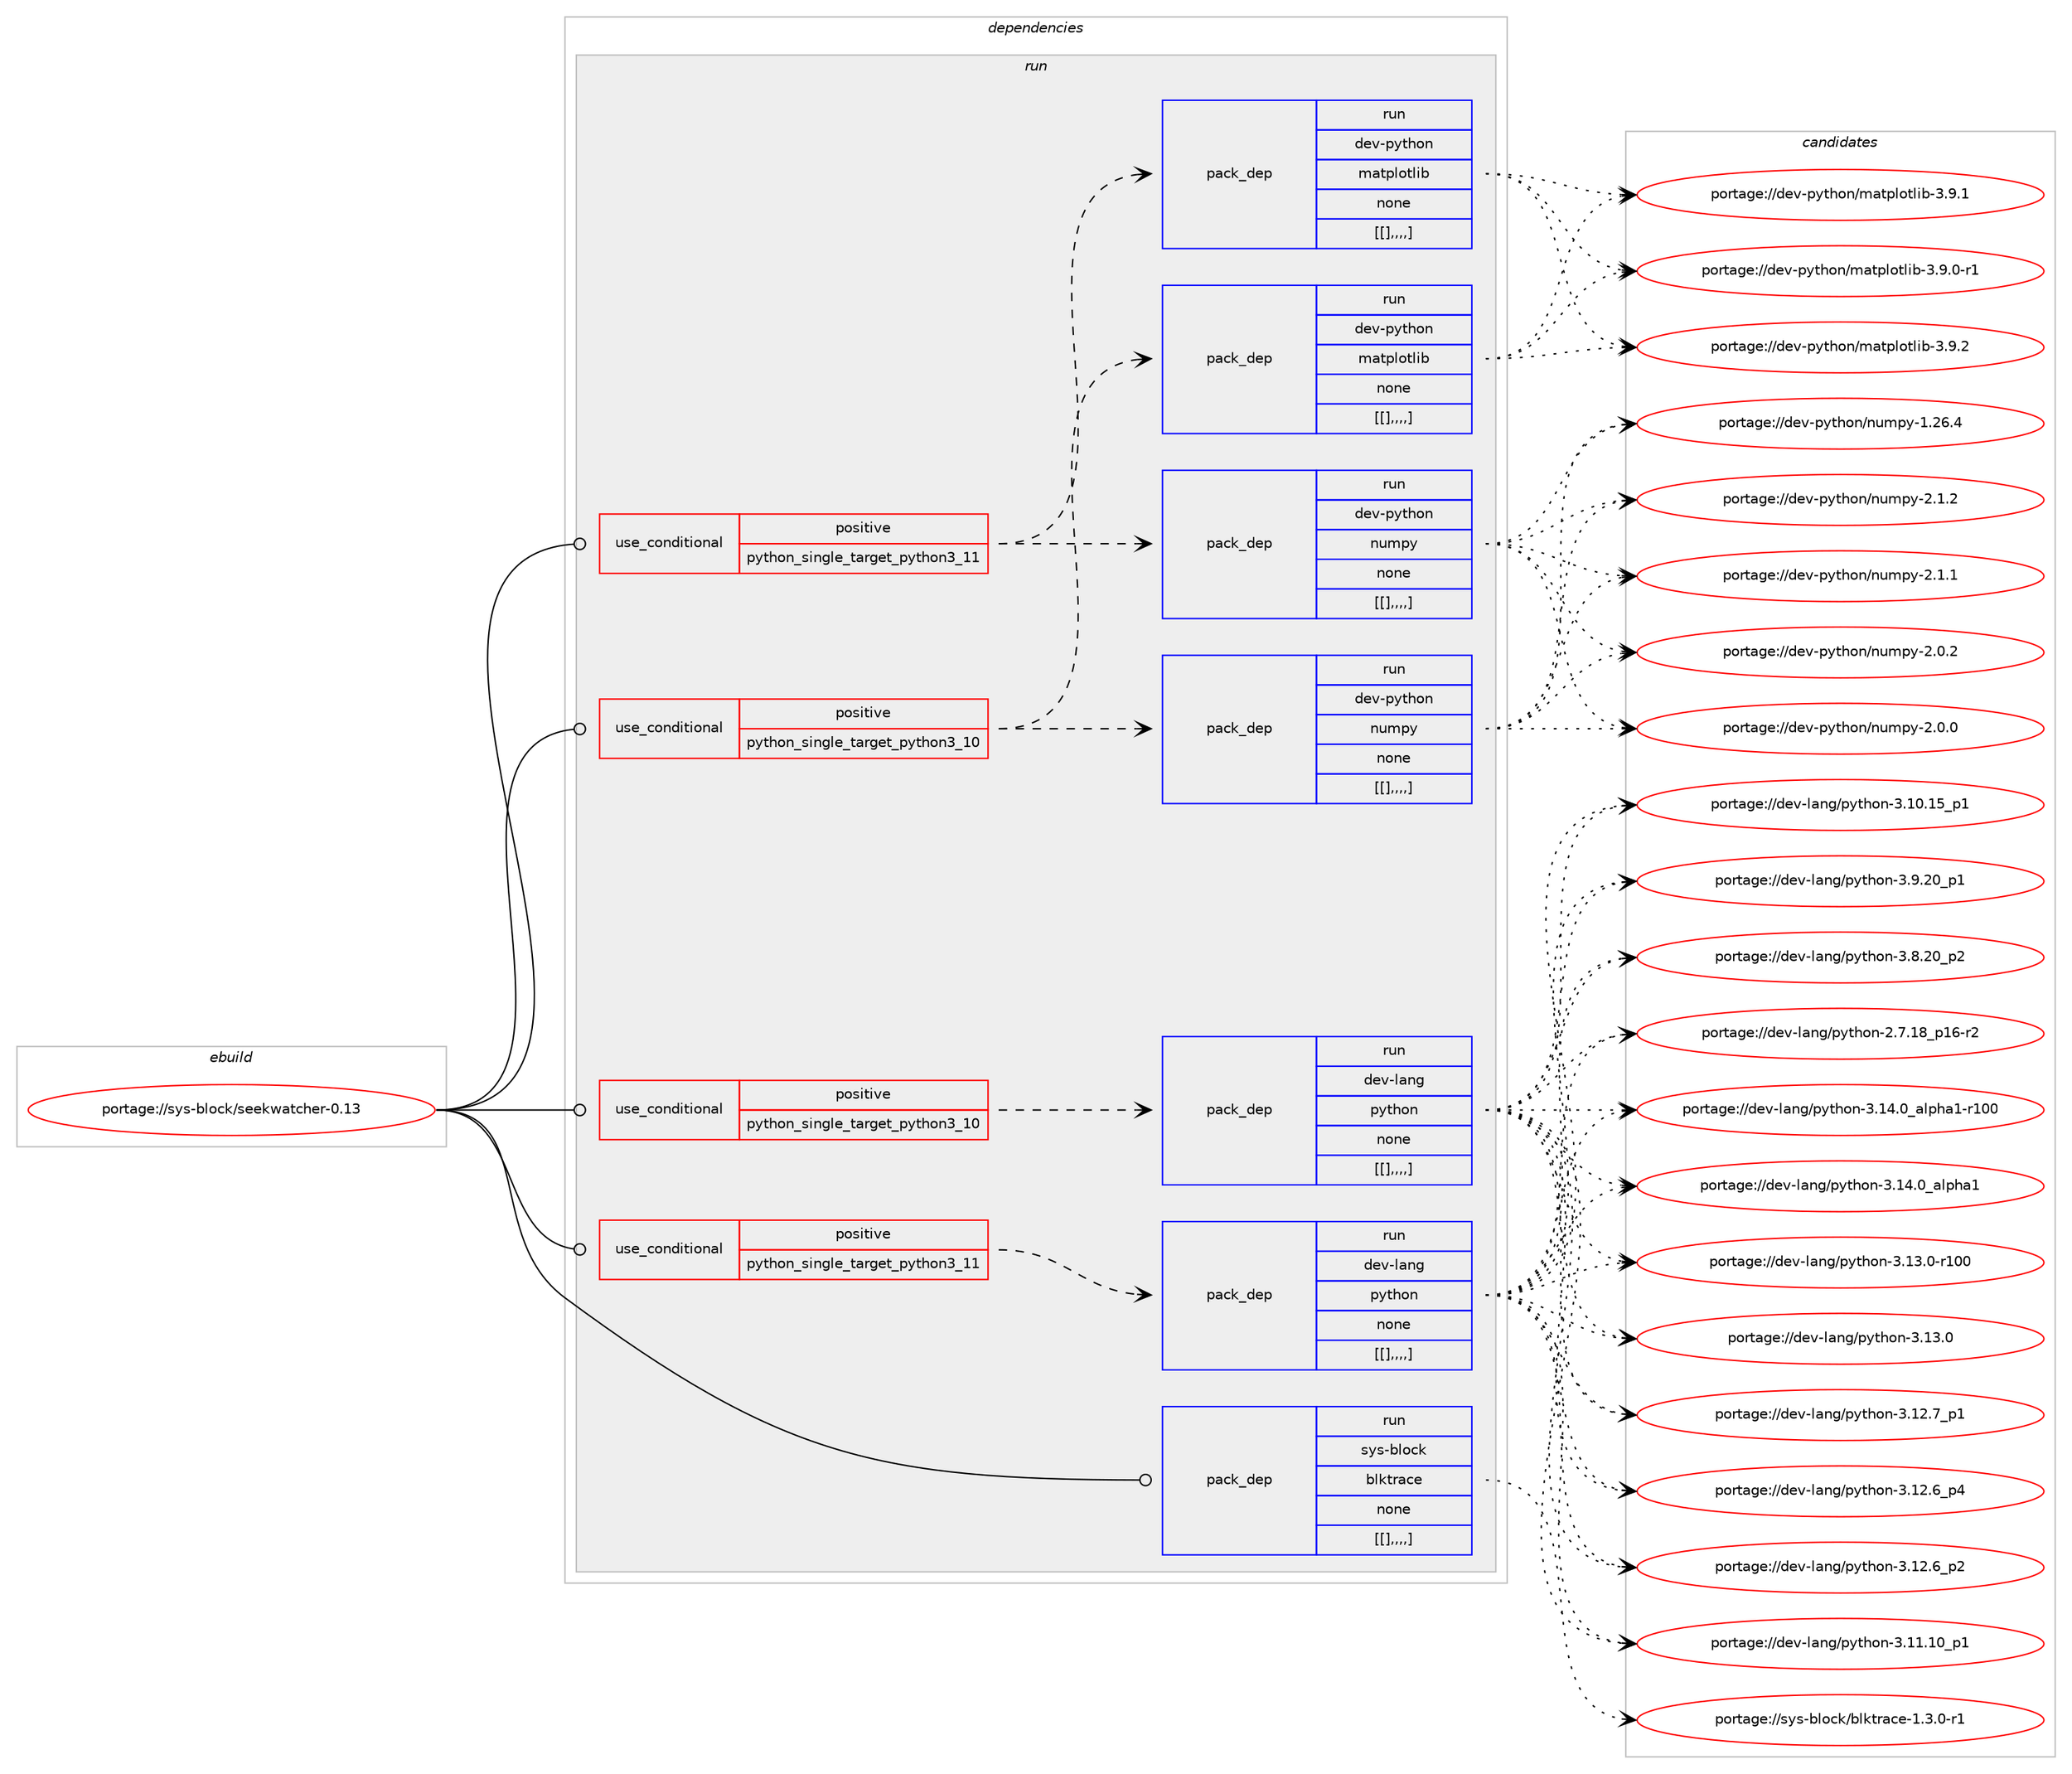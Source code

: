 digraph prolog {

# *************
# Graph options
# *************

newrank=true;
concentrate=true;
compound=true;
graph [rankdir=LR,fontname=Helvetica,fontsize=10,ranksep=1.5];#, ranksep=2.5, nodesep=0.2];
edge  [arrowhead=vee];
node  [fontname=Helvetica,fontsize=10];

# **********
# The ebuild
# **********

subgraph cluster_leftcol {
color=gray;
label=<<i>ebuild</i>>;
id [label="portage://sys-block/seekwatcher-0.13", color=red, width=4, href="../sys-block/seekwatcher-0.13.svg"];
}

# ****************
# The dependencies
# ****************

subgraph cluster_midcol {
color=gray;
label=<<i>dependencies</i>>;
subgraph cluster_compile {
fillcolor="#eeeeee";
style=filled;
label=<<i>compile</i>>;
}
subgraph cluster_compileandrun {
fillcolor="#eeeeee";
style=filled;
label=<<i>compile and run</i>>;
}
subgraph cluster_run {
fillcolor="#eeeeee";
style=filled;
label=<<i>run</i>>;
subgraph cond120243 {
dependency451197 [label=<<TABLE BORDER="0" CELLBORDER="1" CELLSPACING="0" CELLPADDING="4"><TR><TD ROWSPAN="3" CELLPADDING="10">use_conditional</TD></TR><TR><TD>positive</TD></TR><TR><TD>python_single_target_python3_10</TD></TR></TABLE>>, shape=none, color=red];
subgraph pack327762 {
dependency451239 [label=<<TABLE BORDER="0" CELLBORDER="1" CELLSPACING="0" CELLPADDING="4" WIDTH="220"><TR><TD ROWSPAN="6" CELLPADDING="30">pack_dep</TD></TR><TR><TD WIDTH="110">run</TD></TR><TR><TD>dev-lang</TD></TR><TR><TD>python</TD></TR><TR><TD>none</TD></TR><TR><TD>[[],,,,]</TD></TR></TABLE>>, shape=none, color=blue];
}
dependency451197:e -> dependency451239:w [weight=20,style="dashed",arrowhead="vee"];
}
id:e -> dependency451197:w [weight=20,style="solid",arrowhead="odot"];
subgraph cond120280 {
dependency451305 [label=<<TABLE BORDER="0" CELLBORDER="1" CELLSPACING="0" CELLPADDING="4"><TR><TD ROWSPAN="3" CELLPADDING="10">use_conditional</TD></TR><TR><TD>positive</TD></TR><TR><TD>python_single_target_python3_10</TD></TR></TABLE>>, shape=none, color=red];
subgraph pack327821 {
dependency451329 [label=<<TABLE BORDER="0" CELLBORDER="1" CELLSPACING="0" CELLPADDING="4" WIDTH="220"><TR><TD ROWSPAN="6" CELLPADDING="30">pack_dep</TD></TR><TR><TD WIDTH="110">run</TD></TR><TR><TD>dev-python</TD></TR><TR><TD>matplotlib</TD></TR><TR><TD>none</TD></TR><TR><TD>[[],,,,]</TD></TR></TABLE>>, shape=none, color=blue];
}
dependency451305:e -> dependency451329:w [weight=20,style="dashed",arrowhead="vee"];
subgraph pack327841 {
dependency451374 [label=<<TABLE BORDER="0" CELLBORDER="1" CELLSPACING="0" CELLPADDING="4" WIDTH="220"><TR><TD ROWSPAN="6" CELLPADDING="30">pack_dep</TD></TR><TR><TD WIDTH="110">run</TD></TR><TR><TD>dev-python</TD></TR><TR><TD>numpy</TD></TR><TR><TD>none</TD></TR><TR><TD>[[],,,,]</TD></TR></TABLE>>, shape=none, color=blue];
}
dependency451305:e -> dependency451374:w [weight=20,style="dashed",arrowhead="vee"];
}
id:e -> dependency451305:w [weight=20,style="solid",arrowhead="odot"];
subgraph cond120312 {
dependency451402 [label=<<TABLE BORDER="0" CELLBORDER="1" CELLSPACING="0" CELLPADDING="4"><TR><TD ROWSPAN="3" CELLPADDING="10">use_conditional</TD></TR><TR><TD>positive</TD></TR><TR><TD>python_single_target_python3_11</TD></TR></TABLE>>, shape=none, color=red];
subgraph pack327906 {
dependency451526 [label=<<TABLE BORDER="0" CELLBORDER="1" CELLSPACING="0" CELLPADDING="4" WIDTH="220"><TR><TD ROWSPAN="6" CELLPADDING="30">pack_dep</TD></TR><TR><TD WIDTH="110">run</TD></TR><TR><TD>dev-lang</TD></TR><TR><TD>python</TD></TR><TR><TD>none</TD></TR><TR><TD>[[],,,,]</TD></TR></TABLE>>, shape=none, color=blue];
}
dependency451402:e -> dependency451526:w [weight=20,style="dashed",arrowhead="vee"];
}
id:e -> dependency451402:w [weight=20,style="solid",arrowhead="odot"];
subgraph cond120359 {
dependency451551 [label=<<TABLE BORDER="0" CELLBORDER="1" CELLSPACING="0" CELLPADDING="4"><TR><TD ROWSPAN="3" CELLPADDING="10">use_conditional</TD></TR><TR><TD>positive</TD></TR><TR><TD>python_single_target_python3_11</TD></TR></TABLE>>, shape=none, color=red];
subgraph pack328008 {
dependency451589 [label=<<TABLE BORDER="0" CELLBORDER="1" CELLSPACING="0" CELLPADDING="4" WIDTH="220"><TR><TD ROWSPAN="6" CELLPADDING="30">pack_dep</TD></TR><TR><TD WIDTH="110">run</TD></TR><TR><TD>dev-python</TD></TR><TR><TD>matplotlib</TD></TR><TR><TD>none</TD></TR><TR><TD>[[],,,,]</TD></TR></TABLE>>, shape=none, color=blue];
}
dependency451551:e -> dependency451589:w [weight=20,style="dashed",arrowhead="vee"];
subgraph pack328031 {
dependency451612 [label=<<TABLE BORDER="0" CELLBORDER="1" CELLSPACING="0" CELLPADDING="4" WIDTH="220"><TR><TD ROWSPAN="6" CELLPADDING="30">pack_dep</TD></TR><TR><TD WIDTH="110">run</TD></TR><TR><TD>dev-python</TD></TR><TR><TD>numpy</TD></TR><TR><TD>none</TD></TR><TR><TD>[[],,,,]</TD></TR></TABLE>>, shape=none, color=blue];
}
dependency451551:e -> dependency451612:w [weight=20,style="dashed",arrowhead="vee"];
}
id:e -> dependency451551:w [weight=20,style="solid",arrowhead="odot"];
subgraph pack328047 {
dependency451655 [label=<<TABLE BORDER="0" CELLBORDER="1" CELLSPACING="0" CELLPADDING="4" WIDTH="220"><TR><TD ROWSPAN="6" CELLPADDING="30">pack_dep</TD></TR><TR><TD WIDTH="110">run</TD></TR><TR><TD>sys-block</TD></TR><TR><TD>blktrace</TD></TR><TR><TD>none</TD></TR><TR><TD>[[],,,,]</TD></TR></TABLE>>, shape=none, color=blue];
}
id:e -> dependency451655:w [weight=20,style="solid",arrowhead="odot"];
}
}

# **************
# The candidates
# **************

subgraph cluster_choices {
rank=same;
color=gray;
label=<<i>candidates</i>>;

subgraph choice326946 {
color=black;
nodesep=1;
choice100101118451089711010347112121116104111110455146495246489597108112104974945114494848 [label="portage://dev-lang/python-3.14.0_alpha1-r100", color=red, width=4,href="../dev-lang/python-3.14.0_alpha1-r100.svg"];
choice1001011184510897110103471121211161041111104551464952464895971081121049749 [label="portage://dev-lang/python-3.14.0_alpha1", color=red, width=4,href="../dev-lang/python-3.14.0_alpha1.svg"];
choice1001011184510897110103471121211161041111104551464951464845114494848 [label="portage://dev-lang/python-3.13.0-r100", color=red, width=4,href="../dev-lang/python-3.13.0-r100.svg"];
choice10010111845108971101034711212111610411111045514649514648 [label="portage://dev-lang/python-3.13.0", color=red, width=4,href="../dev-lang/python-3.13.0.svg"];
choice100101118451089711010347112121116104111110455146495046559511249 [label="portage://dev-lang/python-3.12.7_p1", color=red, width=4,href="../dev-lang/python-3.12.7_p1.svg"];
choice100101118451089711010347112121116104111110455146495046549511252 [label="portage://dev-lang/python-3.12.6_p4", color=red, width=4,href="../dev-lang/python-3.12.6_p4.svg"];
choice100101118451089711010347112121116104111110455146495046549511250 [label="portage://dev-lang/python-3.12.6_p2", color=red, width=4,href="../dev-lang/python-3.12.6_p2.svg"];
choice10010111845108971101034711212111610411111045514649494649489511249 [label="portage://dev-lang/python-3.11.10_p1", color=red, width=4,href="../dev-lang/python-3.11.10_p1.svg"];
choice10010111845108971101034711212111610411111045514649484649539511249 [label="portage://dev-lang/python-3.10.15_p1", color=red, width=4,href="../dev-lang/python-3.10.15_p1.svg"];
choice100101118451089711010347112121116104111110455146574650489511249 [label="portage://dev-lang/python-3.9.20_p1", color=red, width=4,href="../dev-lang/python-3.9.20_p1.svg"];
choice100101118451089711010347112121116104111110455146564650489511250 [label="portage://dev-lang/python-3.8.20_p2", color=red, width=4,href="../dev-lang/python-3.8.20_p2.svg"];
choice100101118451089711010347112121116104111110455046554649569511249544511450 [label="portage://dev-lang/python-2.7.18_p16-r2", color=red, width=4,href="../dev-lang/python-2.7.18_p16-r2.svg"];
dependency451239:e -> choice100101118451089711010347112121116104111110455146495246489597108112104974945114494848:w [style=dotted,weight="100"];
dependency451239:e -> choice1001011184510897110103471121211161041111104551464952464895971081121049749:w [style=dotted,weight="100"];
dependency451239:e -> choice1001011184510897110103471121211161041111104551464951464845114494848:w [style=dotted,weight="100"];
dependency451239:e -> choice10010111845108971101034711212111610411111045514649514648:w [style=dotted,weight="100"];
dependency451239:e -> choice100101118451089711010347112121116104111110455146495046559511249:w [style=dotted,weight="100"];
dependency451239:e -> choice100101118451089711010347112121116104111110455146495046549511252:w [style=dotted,weight="100"];
dependency451239:e -> choice100101118451089711010347112121116104111110455146495046549511250:w [style=dotted,weight="100"];
dependency451239:e -> choice10010111845108971101034711212111610411111045514649494649489511249:w [style=dotted,weight="100"];
dependency451239:e -> choice10010111845108971101034711212111610411111045514649484649539511249:w [style=dotted,weight="100"];
dependency451239:e -> choice100101118451089711010347112121116104111110455146574650489511249:w [style=dotted,weight="100"];
dependency451239:e -> choice100101118451089711010347112121116104111110455146564650489511250:w [style=dotted,weight="100"];
dependency451239:e -> choice100101118451089711010347112121116104111110455046554649569511249544511450:w [style=dotted,weight="100"];
}
subgraph choice326959 {
color=black;
nodesep=1;
choice10010111845112121116104111110471099711611210811111610810598455146574650 [label="portage://dev-python/matplotlib-3.9.2", color=red, width=4,href="../dev-python/matplotlib-3.9.2.svg"];
choice10010111845112121116104111110471099711611210811111610810598455146574649 [label="portage://dev-python/matplotlib-3.9.1", color=red, width=4,href="../dev-python/matplotlib-3.9.1.svg"];
choice100101118451121211161041111104710997116112108111116108105984551465746484511449 [label="portage://dev-python/matplotlib-3.9.0-r1", color=red, width=4,href="../dev-python/matplotlib-3.9.0-r1.svg"];
dependency451329:e -> choice10010111845112121116104111110471099711611210811111610810598455146574650:w [style=dotted,weight="100"];
dependency451329:e -> choice10010111845112121116104111110471099711611210811111610810598455146574649:w [style=dotted,weight="100"];
dependency451329:e -> choice100101118451121211161041111104710997116112108111116108105984551465746484511449:w [style=dotted,weight="100"];
}
subgraph choice326973 {
color=black;
nodesep=1;
choice1001011184511212111610411111047110117109112121455046494650 [label="portage://dev-python/numpy-2.1.2", color=red, width=4,href="../dev-python/numpy-2.1.2.svg"];
choice1001011184511212111610411111047110117109112121455046494649 [label="portage://dev-python/numpy-2.1.1", color=red, width=4,href="../dev-python/numpy-2.1.1.svg"];
choice1001011184511212111610411111047110117109112121455046484650 [label="portage://dev-python/numpy-2.0.2", color=red, width=4,href="../dev-python/numpy-2.0.2.svg"];
choice1001011184511212111610411111047110117109112121455046484648 [label="portage://dev-python/numpy-2.0.0", color=red, width=4,href="../dev-python/numpy-2.0.0.svg"];
choice100101118451121211161041111104711011710911212145494650544652 [label="portage://dev-python/numpy-1.26.4", color=red, width=4,href="../dev-python/numpy-1.26.4.svg"];
dependency451374:e -> choice1001011184511212111610411111047110117109112121455046494650:w [style=dotted,weight="100"];
dependency451374:e -> choice1001011184511212111610411111047110117109112121455046494649:w [style=dotted,weight="100"];
dependency451374:e -> choice1001011184511212111610411111047110117109112121455046484650:w [style=dotted,weight="100"];
dependency451374:e -> choice1001011184511212111610411111047110117109112121455046484648:w [style=dotted,weight="100"];
dependency451374:e -> choice100101118451121211161041111104711011710911212145494650544652:w [style=dotted,weight="100"];
}
subgraph choice326990 {
color=black;
nodesep=1;
choice100101118451089711010347112121116104111110455146495246489597108112104974945114494848 [label="portage://dev-lang/python-3.14.0_alpha1-r100", color=red, width=4,href="../dev-lang/python-3.14.0_alpha1-r100.svg"];
choice1001011184510897110103471121211161041111104551464952464895971081121049749 [label="portage://dev-lang/python-3.14.0_alpha1", color=red, width=4,href="../dev-lang/python-3.14.0_alpha1.svg"];
choice1001011184510897110103471121211161041111104551464951464845114494848 [label="portage://dev-lang/python-3.13.0-r100", color=red, width=4,href="../dev-lang/python-3.13.0-r100.svg"];
choice10010111845108971101034711212111610411111045514649514648 [label="portage://dev-lang/python-3.13.0", color=red, width=4,href="../dev-lang/python-3.13.0.svg"];
choice100101118451089711010347112121116104111110455146495046559511249 [label="portage://dev-lang/python-3.12.7_p1", color=red, width=4,href="../dev-lang/python-3.12.7_p1.svg"];
choice100101118451089711010347112121116104111110455146495046549511252 [label="portage://dev-lang/python-3.12.6_p4", color=red, width=4,href="../dev-lang/python-3.12.6_p4.svg"];
choice100101118451089711010347112121116104111110455146495046549511250 [label="portage://dev-lang/python-3.12.6_p2", color=red, width=4,href="../dev-lang/python-3.12.6_p2.svg"];
choice10010111845108971101034711212111610411111045514649494649489511249 [label="portage://dev-lang/python-3.11.10_p1", color=red, width=4,href="../dev-lang/python-3.11.10_p1.svg"];
choice10010111845108971101034711212111610411111045514649484649539511249 [label="portage://dev-lang/python-3.10.15_p1", color=red, width=4,href="../dev-lang/python-3.10.15_p1.svg"];
choice100101118451089711010347112121116104111110455146574650489511249 [label="portage://dev-lang/python-3.9.20_p1", color=red, width=4,href="../dev-lang/python-3.9.20_p1.svg"];
choice100101118451089711010347112121116104111110455146564650489511250 [label="portage://dev-lang/python-3.8.20_p2", color=red, width=4,href="../dev-lang/python-3.8.20_p2.svg"];
choice100101118451089711010347112121116104111110455046554649569511249544511450 [label="portage://dev-lang/python-2.7.18_p16-r2", color=red, width=4,href="../dev-lang/python-2.7.18_p16-r2.svg"];
dependency451526:e -> choice100101118451089711010347112121116104111110455146495246489597108112104974945114494848:w [style=dotted,weight="100"];
dependency451526:e -> choice1001011184510897110103471121211161041111104551464952464895971081121049749:w [style=dotted,weight="100"];
dependency451526:e -> choice1001011184510897110103471121211161041111104551464951464845114494848:w [style=dotted,weight="100"];
dependency451526:e -> choice10010111845108971101034711212111610411111045514649514648:w [style=dotted,weight="100"];
dependency451526:e -> choice100101118451089711010347112121116104111110455146495046559511249:w [style=dotted,weight="100"];
dependency451526:e -> choice100101118451089711010347112121116104111110455146495046549511252:w [style=dotted,weight="100"];
dependency451526:e -> choice100101118451089711010347112121116104111110455146495046549511250:w [style=dotted,weight="100"];
dependency451526:e -> choice10010111845108971101034711212111610411111045514649494649489511249:w [style=dotted,weight="100"];
dependency451526:e -> choice10010111845108971101034711212111610411111045514649484649539511249:w [style=dotted,weight="100"];
dependency451526:e -> choice100101118451089711010347112121116104111110455146574650489511249:w [style=dotted,weight="100"];
dependency451526:e -> choice100101118451089711010347112121116104111110455146564650489511250:w [style=dotted,weight="100"];
dependency451526:e -> choice100101118451089711010347112121116104111110455046554649569511249544511450:w [style=dotted,weight="100"];
}
subgraph choice327028 {
color=black;
nodesep=1;
choice10010111845112121116104111110471099711611210811111610810598455146574650 [label="portage://dev-python/matplotlib-3.9.2", color=red, width=4,href="../dev-python/matplotlib-3.9.2.svg"];
choice10010111845112121116104111110471099711611210811111610810598455146574649 [label="portage://dev-python/matplotlib-3.9.1", color=red, width=4,href="../dev-python/matplotlib-3.9.1.svg"];
choice100101118451121211161041111104710997116112108111116108105984551465746484511449 [label="portage://dev-python/matplotlib-3.9.0-r1", color=red, width=4,href="../dev-python/matplotlib-3.9.0-r1.svg"];
dependency451589:e -> choice10010111845112121116104111110471099711611210811111610810598455146574650:w [style=dotted,weight="100"];
dependency451589:e -> choice10010111845112121116104111110471099711611210811111610810598455146574649:w [style=dotted,weight="100"];
dependency451589:e -> choice100101118451121211161041111104710997116112108111116108105984551465746484511449:w [style=dotted,weight="100"];
}
subgraph choice327053 {
color=black;
nodesep=1;
choice1001011184511212111610411111047110117109112121455046494650 [label="portage://dev-python/numpy-2.1.2", color=red, width=4,href="../dev-python/numpy-2.1.2.svg"];
choice1001011184511212111610411111047110117109112121455046494649 [label="portage://dev-python/numpy-2.1.1", color=red, width=4,href="../dev-python/numpy-2.1.1.svg"];
choice1001011184511212111610411111047110117109112121455046484650 [label="portage://dev-python/numpy-2.0.2", color=red, width=4,href="../dev-python/numpy-2.0.2.svg"];
choice1001011184511212111610411111047110117109112121455046484648 [label="portage://dev-python/numpy-2.0.0", color=red, width=4,href="../dev-python/numpy-2.0.0.svg"];
choice100101118451121211161041111104711011710911212145494650544652 [label="portage://dev-python/numpy-1.26.4", color=red, width=4,href="../dev-python/numpy-1.26.4.svg"];
dependency451612:e -> choice1001011184511212111610411111047110117109112121455046494650:w [style=dotted,weight="100"];
dependency451612:e -> choice1001011184511212111610411111047110117109112121455046494649:w [style=dotted,weight="100"];
dependency451612:e -> choice1001011184511212111610411111047110117109112121455046484650:w [style=dotted,weight="100"];
dependency451612:e -> choice1001011184511212111610411111047110117109112121455046484648:w [style=dotted,weight="100"];
dependency451612:e -> choice100101118451121211161041111104711011710911212145494650544652:w [style=dotted,weight="100"];
}
subgraph choice327077 {
color=black;
nodesep=1;
choice115121115459810811199107479810810711611497991014549465146484511449 [label="portage://sys-block/blktrace-1.3.0-r1", color=red, width=4,href="../sys-block/blktrace-1.3.0-r1.svg"];
dependency451655:e -> choice115121115459810811199107479810810711611497991014549465146484511449:w [style=dotted,weight="100"];
}
}

}
